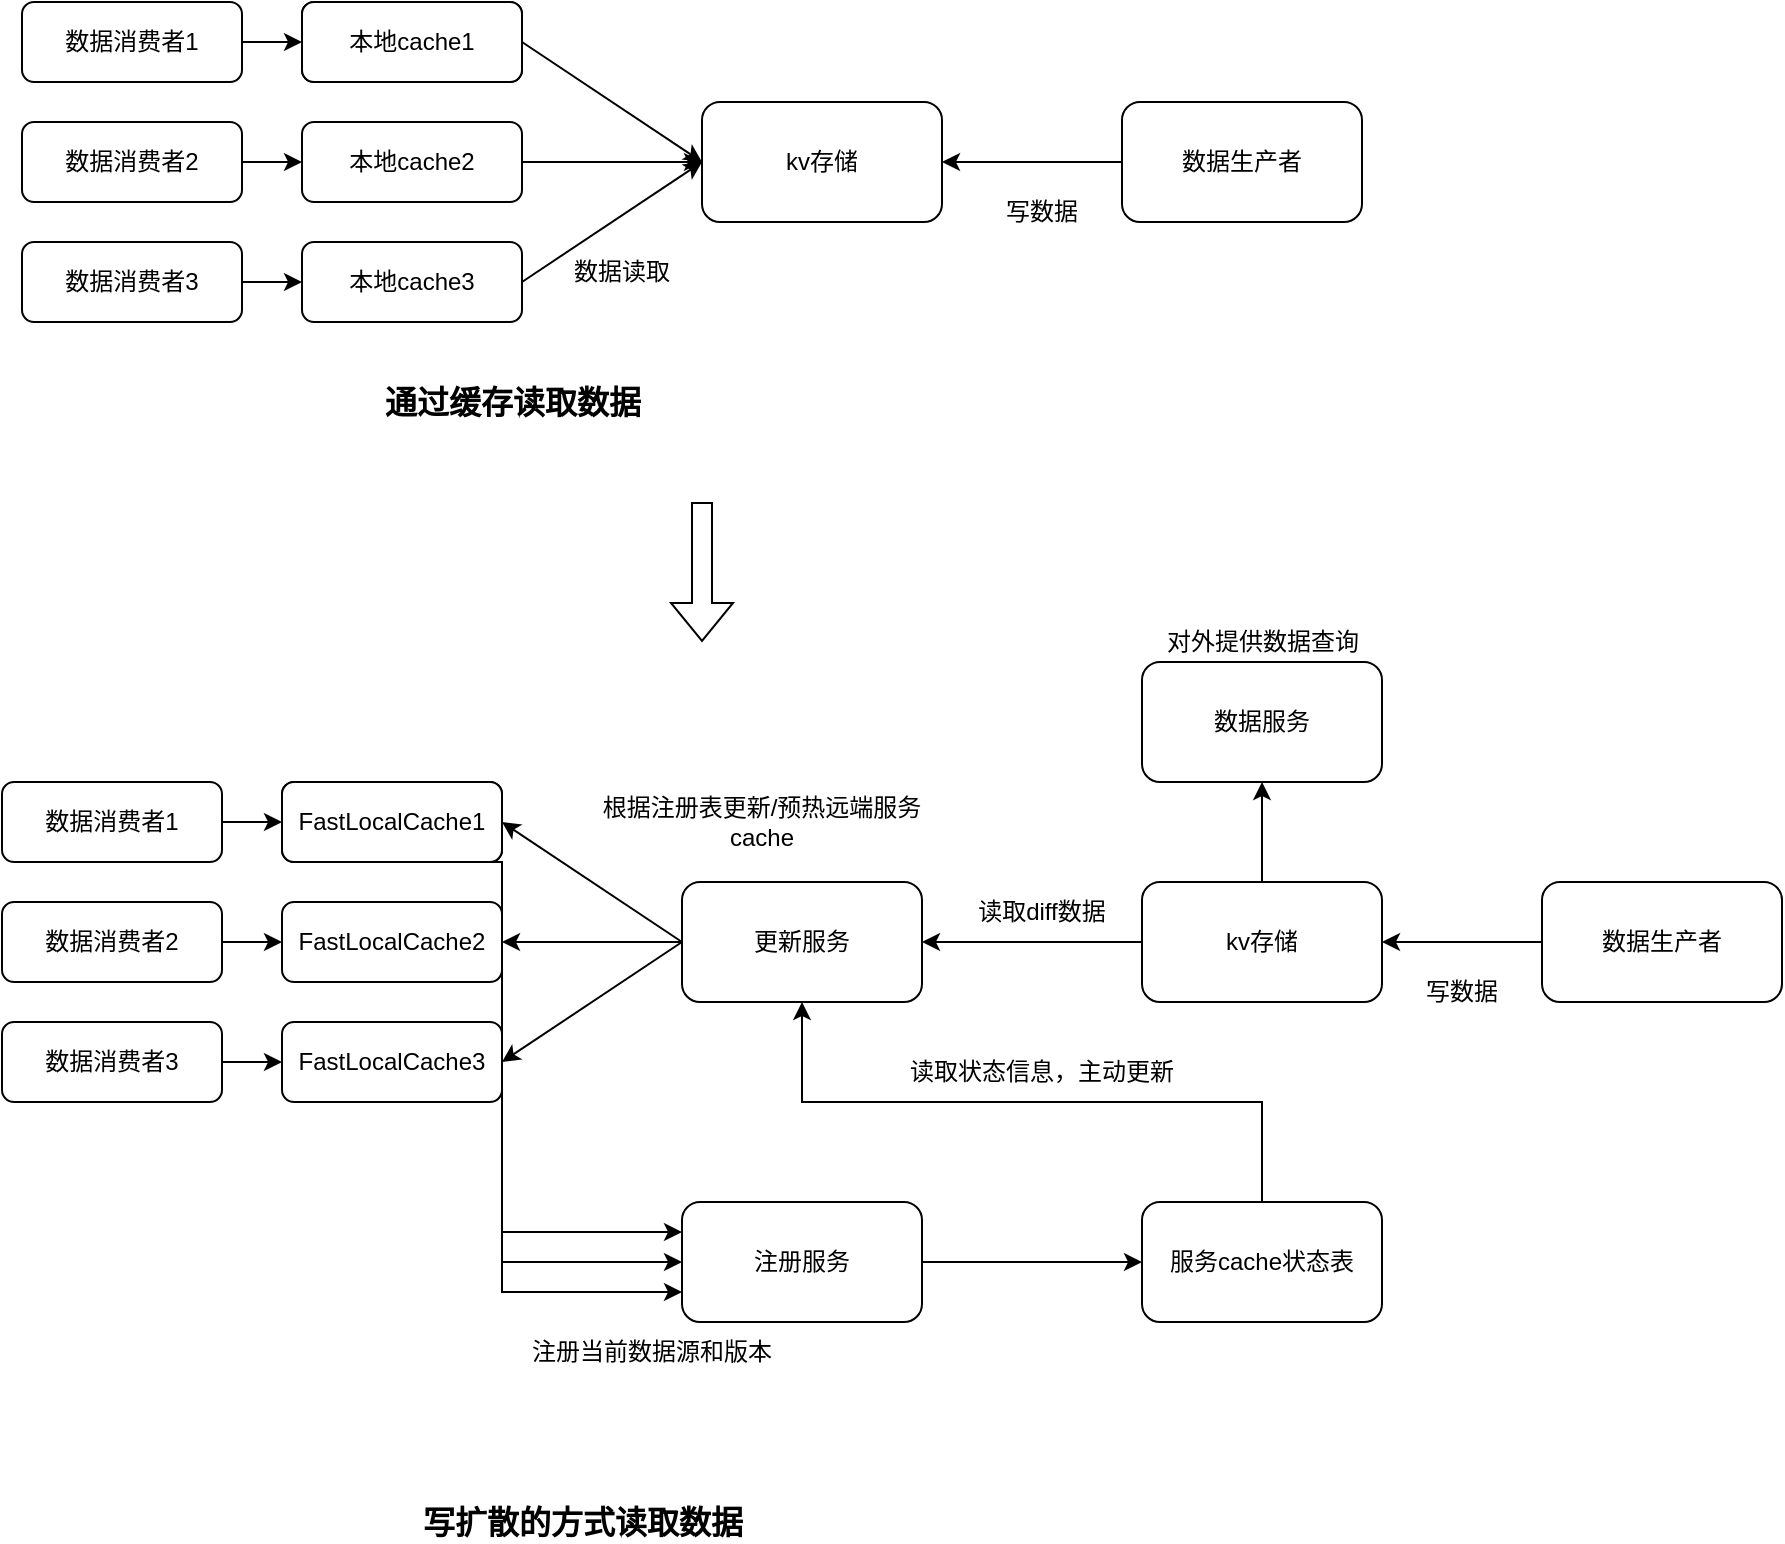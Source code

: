 <mxfile version="16.5.6" type="device"><diagram id="K5AQ6umL2C7R4UV8c6gZ" name="Page-1"><mxGraphModel dx="2000" dy="1162" grid="0" gridSize="10" guides="1" tooltips="1" connect="1" arrows="1" fold="1" page="1" pageScale="1" pageWidth="1200" pageHeight="1920" math="0" shadow="0"><root><mxCell id="0"/><mxCell id="1" parent="0"/><mxCell id="Z_83ipI5htJcuT_kIXXd-10" style="edgeStyle=orthogonalEdgeStyle;rounded=0;orthogonalLoop=1;jettySize=auto;html=1;exitX=0;exitY=0.5;exitDx=0;exitDy=0;" edge="1" parent="1" source="Z_83ipI5htJcuT_kIXXd-1" target="Z_83ipI5htJcuT_kIXXd-3"><mxGeometry relative="1" as="geometry"/></mxCell><mxCell id="Z_83ipI5htJcuT_kIXXd-1" value="数据生产者" style="rounded=1;whiteSpace=wrap;html=1;" vertex="1" parent="1"><mxGeometry x="740" y="410" width="120" height="60" as="geometry"/></mxCell><mxCell id="Z_83ipI5htJcuT_kIXXd-2" value="数据消费者1" style="rounded=1;whiteSpace=wrap;html=1;" vertex="1" parent="1"><mxGeometry x="330" y="360" width="110" height="40" as="geometry"/></mxCell><mxCell id="Z_83ipI5htJcuT_kIXXd-3" value="kv存储" style="rounded=1;whiteSpace=wrap;html=1;" vertex="1" parent="1"><mxGeometry x="530" y="410" width="120" height="60" as="geometry"/></mxCell><mxCell id="Z_83ipI5htJcuT_kIXXd-26" style="edgeStyle=none;rounded=0;orthogonalLoop=1;jettySize=auto;html=1;exitX=1;exitY=0.5;exitDx=0;exitDy=0;" edge="1" parent="1" source="Z_83ipI5htJcuT_kIXXd-4"><mxGeometry relative="1" as="geometry"><mxPoint x="530" y="440" as="targetPoint"/></mxGeometry></mxCell><mxCell id="Z_83ipI5htJcuT_kIXXd-4" value="本地cache2" style="rounded=1;whiteSpace=wrap;html=1;" vertex="1" parent="1"><mxGeometry x="330" y="420" width="110" height="40" as="geometry"/></mxCell><mxCell id="Z_83ipI5htJcuT_kIXXd-27" style="edgeStyle=none;rounded=0;orthogonalLoop=1;jettySize=auto;html=1;exitX=1;exitY=0.5;exitDx=0;exitDy=0;" edge="1" parent="1" source="Z_83ipI5htJcuT_kIXXd-5"><mxGeometry relative="1" as="geometry"><mxPoint x="530" y="440" as="targetPoint"/></mxGeometry></mxCell><mxCell id="Z_83ipI5htJcuT_kIXXd-5" value="本地cache3" style="rounded=1;whiteSpace=wrap;html=1;" vertex="1" parent="1"><mxGeometry x="330" y="480" width="110" height="40" as="geometry"/></mxCell><mxCell id="Z_83ipI5htJcuT_kIXXd-9" value="数据读取" style="text;html=1;strokeColor=none;fillColor=none;align=center;verticalAlign=middle;whiteSpace=wrap;rounded=0;" vertex="1" parent="1"><mxGeometry x="460" y="480" width="60" height="30" as="geometry"/></mxCell><mxCell id="Z_83ipI5htJcuT_kIXXd-11" value="写数据" style="text;html=1;strokeColor=none;fillColor=none;align=center;verticalAlign=middle;whiteSpace=wrap;rounded=0;" vertex="1" parent="1"><mxGeometry x="670" y="450" width="60" height="30" as="geometry"/></mxCell><mxCell id="Z_83ipI5htJcuT_kIXXd-25" style="rounded=0;orthogonalLoop=1;jettySize=auto;html=1;exitX=1;exitY=0.5;exitDx=0;exitDy=0;entryX=0;entryY=0.5;entryDx=0;entryDy=0;" edge="1" parent="1" source="Z_83ipI5htJcuT_kIXXd-12" target="Z_83ipI5htJcuT_kIXXd-3"><mxGeometry relative="1" as="geometry"/></mxCell><mxCell id="Z_83ipI5htJcuT_kIXXd-12" value="本地cache1" style="rounded=1;whiteSpace=wrap;html=1;" vertex="1" parent="1"><mxGeometry x="330" y="360" width="110" height="40" as="geometry"/></mxCell><mxCell id="Z_83ipI5htJcuT_kIXXd-23" style="edgeStyle=orthogonalEdgeStyle;rounded=0;orthogonalLoop=1;jettySize=auto;html=1;exitX=1;exitY=0.5;exitDx=0;exitDy=0;" edge="1" parent="1" source="Z_83ipI5htJcuT_kIXXd-16" target="Z_83ipI5htJcuT_kIXXd-4"><mxGeometry relative="1" as="geometry"/></mxCell><mxCell id="Z_83ipI5htJcuT_kIXXd-16" value="数据消费者2" style="rounded=1;whiteSpace=wrap;html=1;" vertex="1" parent="1"><mxGeometry x="190" y="420" width="110" height="40" as="geometry"/></mxCell><mxCell id="Z_83ipI5htJcuT_kIXXd-24" style="edgeStyle=orthogonalEdgeStyle;rounded=0;orthogonalLoop=1;jettySize=auto;html=1;exitX=1;exitY=0.5;exitDx=0;exitDy=0;" edge="1" parent="1" source="Z_83ipI5htJcuT_kIXXd-17" target="Z_83ipI5htJcuT_kIXXd-5"><mxGeometry relative="1" as="geometry"/></mxCell><mxCell id="Z_83ipI5htJcuT_kIXXd-17" value="数据消费者3" style="rounded=1;whiteSpace=wrap;html=1;" vertex="1" parent="1"><mxGeometry x="190" y="480" width="110" height="40" as="geometry"/></mxCell><mxCell id="Z_83ipI5htJcuT_kIXXd-22" style="edgeStyle=orthogonalEdgeStyle;rounded=0;orthogonalLoop=1;jettySize=auto;html=1;exitX=1;exitY=0.5;exitDx=0;exitDy=0;entryX=0;entryY=0.5;entryDx=0;entryDy=0;" edge="1" parent="1" source="Z_83ipI5htJcuT_kIXXd-18" target="Z_83ipI5htJcuT_kIXXd-12"><mxGeometry relative="1" as="geometry"/></mxCell><mxCell id="Z_83ipI5htJcuT_kIXXd-18" value="数据消费者1" style="rounded=1;whiteSpace=wrap;html=1;" vertex="1" parent="1"><mxGeometry x="190" y="360" width="110" height="40" as="geometry"/></mxCell><mxCell id="Z_83ipI5htJcuT_kIXXd-28" value="&lt;b&gt;&lt;font style=&quot;font-size: 16px&quot;&gt;通过缓存读取数据&lt;/font&gt;&lt;/b&gt;" style="text;html=1;align=center;verticalAlign=middle;resizable=0;points=[];autosize=1;strokeColor=none;fillColor=none;" vertex="1" parent="1"><mxGeometry x="366" y="550" width="138" height="20" as="geometry"/></mxCell><mxCell id="Z_83ipI5htJcuT_kIXXd-29" style="edgeStyle=orthogonalEdgeStyle;rounded=0;orthogonalLoop=1;jettySize=auto;html=1;exitX=0;exitY=0.5;exitDx=0;exitDy=0;entryX=1;entryY=0.5;entryDx=0;entryDy=0;" edge="1" parent="1" source="Z_83ipI5htJcuT_kIXXd-30" target="Z_83ipI5htJcuT_kIXXd-66"><mxGeometry relative="1" as="geometry"><mxPoint x="810" y="830" as="targetPoint"/></mxGeometry></mxCell><mxCell id="Z_83ipI5htJcuT_kIXXd-30" value="数据生产者" style="rounded=1;whiteSpace=wrap;html=1;" vertex="1" parent="1"><mxGeometry x="950" y="800" width="120" height="60" as="geometry"/></mxCell><mxCell id="Z_83ipI5htJcuT_kIXXd-31" value="数据消费者1" style="rounded=1;whiteSpace=wrap;html=1;" vertex="1" parent="1"><mxGeometry x="320" y="750" width="110" height="40" as="geometry"/></mxCell><mxCell id="Z_83ipI5htJcuT_kIXXd-47" style="edgeStyle=none;rounded=0;orthogonalLoop=1;jettySize=auto;html=1;exitX=0;exitY=0.5;exitDx=0;exitDy=0;entryX=1;entryY=0.5;entryDx=0;entryDy=0;" edge="1" parent="1" source="Z_83ipI5htJcuT_kIXXd-32" target="Z_83ipI5htJcuT_kIXXd-40"><mxGeometry relative="1" as="geometry"/></mxCell><mxCell id="Z_83ipI5htJcuT_kIXXd-48" style="edgeStyle=none;rounded=0;orthogonalLoop=1;jettySize=auto;html=1;exitX=0;exitY=0.5;exitDx=0;exitDy=0;entryX=1;entryY=0.5;entryDx=0;entryDy=0;" edge="1" parent="1" source="Z_83ipI5htJcuT_kIXXd-32" target="Z_83ipI5htJcuT_kIXXd-34"><mxGeometry relative="1" as="geometry"/></mxCell><mxCell id="Z_83ipI5htJcuT_kIXXd-49" style="edgeStyle=none;rounded=0;orthogonalLoop=1;jettySize=auto;html=1;exitX=0;exitY=0.5;exitDx=0;exitDy=0;entryX=1;entryY=0.5;entryDx=0;entryDy=0;" edge="1" parent="1" source="Z_83ipI5htJcuT_kIXXd-32" target="Z_83ipI5htJcuT_kIXXd-36"><mxGeometry relative="1" as="geometry"/></mxCell><mxCell id="Z_83ipI5htJcuT_kIXXd-32" value="更新服务" style="rounded=1;whiteSpace=wrap;html=1;" vertex="1" parent="1"><mxGeometry x="520" y="800" width="120" height="60" as="geometry"/></mxCell><mxCell id="Z_83ipI5htJcuT_kIXXd-63" style="edgeStyle=orthogonalEdgeStyle;rounded=0;orthogonalLoop=1;jettySize=auto;html=1;exitX=1;exitY=0.5;exitDx=0;exitDy=0;entryX=0;entryY=0.5;entryDx=0;entryDy=0;" edge="1" parent="1" source="Z_83ipI5htJcuT_kIXXd-34" target="Z_83ipI5htJcuT_kIXXd-61"><mxGeometry relative="1" as="geometry"><Array as="points"><mxPoint x="430" y="990"/></Array></mxGeometry></mxCell><mxCell id="Z_83ipI5htJcuT_kIXXd-34" value="FastLocalCache2" style="rounded=1;whiteSpace=wrap;html=1;" vertex="1" parent="1"><mxGeometry x="320" y="810" width="110" height="40" as="geometry"/></mxCell><mxCell id="Z_83ipI5htJcuT_kIXXd-64" style="edgeStyle=orthogonalEdgeStyle;rounded=0;orthogonalLoop=1;jettySize=auto;html=1;exitX=1;exitY=0.5;exitDx=0;exitDy=0;entryX=0;entryY=0.75;entryDx=0;entryDy=0;" edge="1" parent="1" source="Z_83ipI5htJcuT_kIXXd-36" target="Z_83ipI5htJcuT_kIXXd-61"><mxGeometry relative="1" as="geometry"><Array as="points"><mxPoint x="430" y="1005"/></Array></mxGeometry></mxCell><mxCell id="Z_83ipI5htJcuT_kIXXd-36" value="FastLocalCache3" style="rounded=1;whiteSpace=wrap;html=1;" vertex="1" parent="1"><mxGeometry x="320" y="870" width="110" height="40" as="geometry"/></mxCell><mxCell id="Z_83ipI5htJcuT_kIXXd-37" value="根据注册表更新/预热远端服务cache" style="text;html=1;strokeColor=none;fillColor=none;align=center;verticalAlign=middle;whiteSpace=wrap;rounded=0;" vertex="1" parent="1"><mxGeometry x="470" y="755" width="180" height="30" as="geometry"/></mxCell><mxCell id="Z_83ipI5htJcuT_kIXXd-38" value="写数据" style="text;html=1;strokeColor=none;fillColor=none;align=center;verticalAlign=middle;whiteSpace=wrap;rounded=0;" vertex="1" parent="1"><mxGeometry x="880" y="840" width="60" height="30" as="geometry"/></mxCell><mxCell id="Z_83ipI5htJcuT_kIXXd-62" style="edgeStyle=orthogonalEdgeStyle;rounded=0;orthogonalLoop=1;jettySize=auto;html=1;exitX=0.5;exitY=1;exitDx=0;exitDy=0;entryX=0;entryY=0.25;entryDx=0;entryDy=0;" edge="1" parent="1" source="Z_83ipI5htJcuT_kIXXd-40" target="Z_83ipI5htJcuT_kIXXd-61"><mxGeometry relative="1" as="geometry"><Array as="points"><mxPoint x="430" y="790"/><mxPoint x="430" y="975"/></Array></mxGeometry></mxCell><mxCell id="Z_83ipI5htJcuT_kIXXd-40" value="FastLocalCache1" style="rounded=1;whiteSpace=wrap;html=1;" vertex="1" parent="1"><mxGeometry x="320" y="750" width="110" height="40" as="geometry"/></mxCell><mxCell id="Z_83ipI5htJcuT_kIXXd-41" style="edgeStyle=orthogonalEdgeStyle;rounded=0;orthogonalLoop=1;jettySize=auto;html=1;exitX=1;exitY=0.5;exitDx=0;exitDy=0;" edge="1" parent="1" source="Z_83ipI5htJcuT_kIXXd-42" target="Z_83ipI5htJcuT_kIXXd-34"><mxGeometry relative="1" as="geometry"/></mxCell><mxCell id="Z_83ipI5htJcuT_kIXXd-42" value="数据消费者2" style="rounded=1;whiteSpace=wrap;html=1;" vertex="1" parent="1"><mxGeometry x="180" y="810" width="110" height="40" as="geometry"/></mxCell><mxCell id="Z_83ipI5htJcuT_kIXXd-43" style="edgeStyle=orthogonalEdgeStyle;rounded=0;orthogonalLoop=1;jettySize=auto;html=1;exitX=1;exitY=0.5;exitDx=0;exitDy=0;" edge="1" parent="1" source="Z_83ipI5htJcuT_kIXXd-44" target="Z_83ipI5htJcuT_kIXXd-36"><mxGeometry relative="1" as="geometry"/></mxCell><mxCell id="Z_83ipI5htJcuT_kIXXd-44" value="数据消费者3" style="rounded=1;whiteSpace=wrap;html=1;" vertex="1" parent="1"><mxGeometry x="180" y="870" width="110" height="40" as="geometry"/></mxCell><mxCell id="Z_83ipI5htJcuT_kIXXd-45" style="edgeStyle=orthogonalEdgeStyle;rounded=0;orthogonalLoop=1;jettySize=auto;html=1;exitX=1;exitY=0.5;exitDx=0;exitDy=0;entryX=0;entryY=0.5;entryDx=0;entryDy=0;" edge="1" parent="1" source="Z_83ipI5htJcuT_kIXXd-46" target="Z_83ipI5htJcuT_kIXXd-40"><mxGeometry relative="1" as="geometry"/></mxCell><mxCell id="Z_83ipI5htJcuT_kIXXd-46" value="数据消费者1" style="rounded=1;whiteSpace=wrap;html=1;" vertex="1" parent="1"><mxGeometry x="180" y="750" width="110" height="40" as="geometry"/></mxCell><mxCell id="Z_83ipI5htJcuT_kIXXd-50" value="&lt;b&gt;&lt;font style=&quot;font-size: 16px&quot;&gt;写扩散的方式读取数据&lt;/font&gt;&lt;/b&gt;" style="text;html=1;align=center;verticalAlign=middle;resizable=0;points=[];autosize=1;strokeColor=none;fillColor=none;" vertex="1" parent="1"><mxGeometry x="385" y="1110" width="170" height="20" as="geometry"/></mxCell><mxCell id="Z_83ipI5htJcuT_kIXXd-70" style="edgeStyle=orthogonalEdgeStyle;rounded=0;orthogonalLoop=1;jettySize=auto;html=1;exitX=1;exitY=0.5;exitDx=0;exitDy=0;" edge="1" parent="1" source="Z_83ipI5htJcuT_kIXXd-61" target="Z_83ipI5htJcuT_kIXXd-69"><mxGeometry relative="1" as="geometry"/></mxCell><mxCell id="Z_83ipI5htJcuT_kIXXd-61" value="注册服务" style="rounded=1;whiteSpace=wrap;html=1;" vertex="1" parent="1"><mxGeometry x="520" y="960" width="120" height="60" as="geometry"/></mxCell><mxCell id="Z_83ipI5htJcuT_kIXXd-65" value="注册当前数据源和版本" style="text;html=1;strokeColor=none;fillColor=none;align=center;verticalAlign=middle;whiteSpace=wrap;rounded=0;" vertex="1" parent="1"><mxGeometry x="410" y="1020" width="190" height="30" as="geometry"/></mxCell><mxCell id="Z_83ipI5htJcuT_kIXXd-68" style="edgeStyle=orthogonalEdgeStyle;rounded=0;orthogonalLoop=1;jettySize=auto;html=1;exitX=0;exitY=0.5;exitDx=0;exitDy=0;entryX=1;entryY=0.5;entryDx=0;entryDy=0;" edge="1" parent="1" source="Z_83ipI5htJcuT_kIXXd-66" target="Z_83ipI5htJcuT_kIXXd-32"><mxGeometry relative="1" as="geometry"/></mxCell><mxCell id="Z_83ipI5htJcuT_kIXXd-75" style="edgeStyle=orthogonalEdgeStyle;rounded=0;orthogonalLoop=1;jettySize=auto;html=1;exitX=0.5;exitY=0;exitDx=0;exitDy=0;entryX=0.5;entryY=1;entryDx=0;entryDy=0;" edge="1" parent="1" source="Z_83ipI5htJcuT_kIXXd-66" target="Z_83ipI5htJcuT_kIXXd-74"><mxGeometry relative="1" as="geometry"/></mxCell><mxCell id="Z_83ipI5htJcuT_kIXXd-66" value="kv存储" style="rounded=1;whiteSpace=wrap;html=1;" vertex="1" parent="1"><mxGeometry x="750" y="800" width="120" height="60" as="geometry"/></mxCell><mxCell id="Z_83ipI5htJcuT_kIXXd-71" style="edgeStyle=orthogonalEdgeStyle;rounded=0;orthogonalLoop=1;jettySize=auto;html=1;exitX=0.5;exitY=0;exitDx=0;exitDy=0;entryX=0.5;entryY=1;entryDx=0;entryDy=0;" edge="1" parent="1" source="Z_83ipI5htJcuT_kIXXd-69" target="Z_83ipI5htJcuT_kIXXd-32"><mxGeometry relative="1" as="geometry"/></mxCell><mxCell id="Z_83ipI5htJcuT_kIXXd-69" value="服务cache状态表" style="rounded=1;whiteSpace=wrap;html=1;" vertex="1" parent="1"><mxGeometry x="750" y="960" width="120" height="60" as="geometry"/></mxCell><mxCell id="Z_83ipI5htJcuT_kIXXd-72" value="读取状态信息，主动更新" style="text;html=1;strokeColor=none;fillColor=none;align=center;verticalAlign=middle;whiteSpace=wrap;rounded=0;" vertex="1" parent="1"><mxGeometry x="600" y="880" width="200" height="30" as="geometry"/></mxCell><mxCell id="Z_83ipI5htJcuT_kIXXd-73" value="读取diff数据" style="text;html=1;strokeColor=none;fillColor=none;align=center;verticalAlign=middle;whiteSpace=wrap;rounded=0;" vertex="1" parent="1"><mxGeometry x="600" y="800" width="200" height="30" as="geometry"/></mxCell><mxCell id="Z_83ipI5htJcuT_kIXXd-74" value="数据服务" style="rounded=1;whiteSpace=wrap;html=1;" vertex="1" parent="1"><mxGeometry x="750" y="690" width="120" height="60" as="geometry"/></mxCell><mxCell id="Z_83ipI5htJcuT_kIXXd-76" value="对外提供数据查询" style="text;html=1;align=center;verticalAlign=middle;resizable=0;points=[];autosize=1;strokeColor=none;fillColor=none;" vertex="1" parent="1"><mxGeometry x="755" y="670" width="110" height="20" as="geometry"/></mxCell><mxCell id="Z_83ipI5htJcuT_kIXXd-77" value="" style="shape=flexArrow;endArrow=classic;html=1;rounded=0;" edge="1" parent="1"><mxGeometry width="50" height="50" relative="1" as="geometry"><mxPoint x="530" y="610" as="sourcePoint"/><mxPoint x="530" y="680" as="targetPoint"/></mxGeometry></mxCell></root></mxGraphModel></diagram></mxfile>